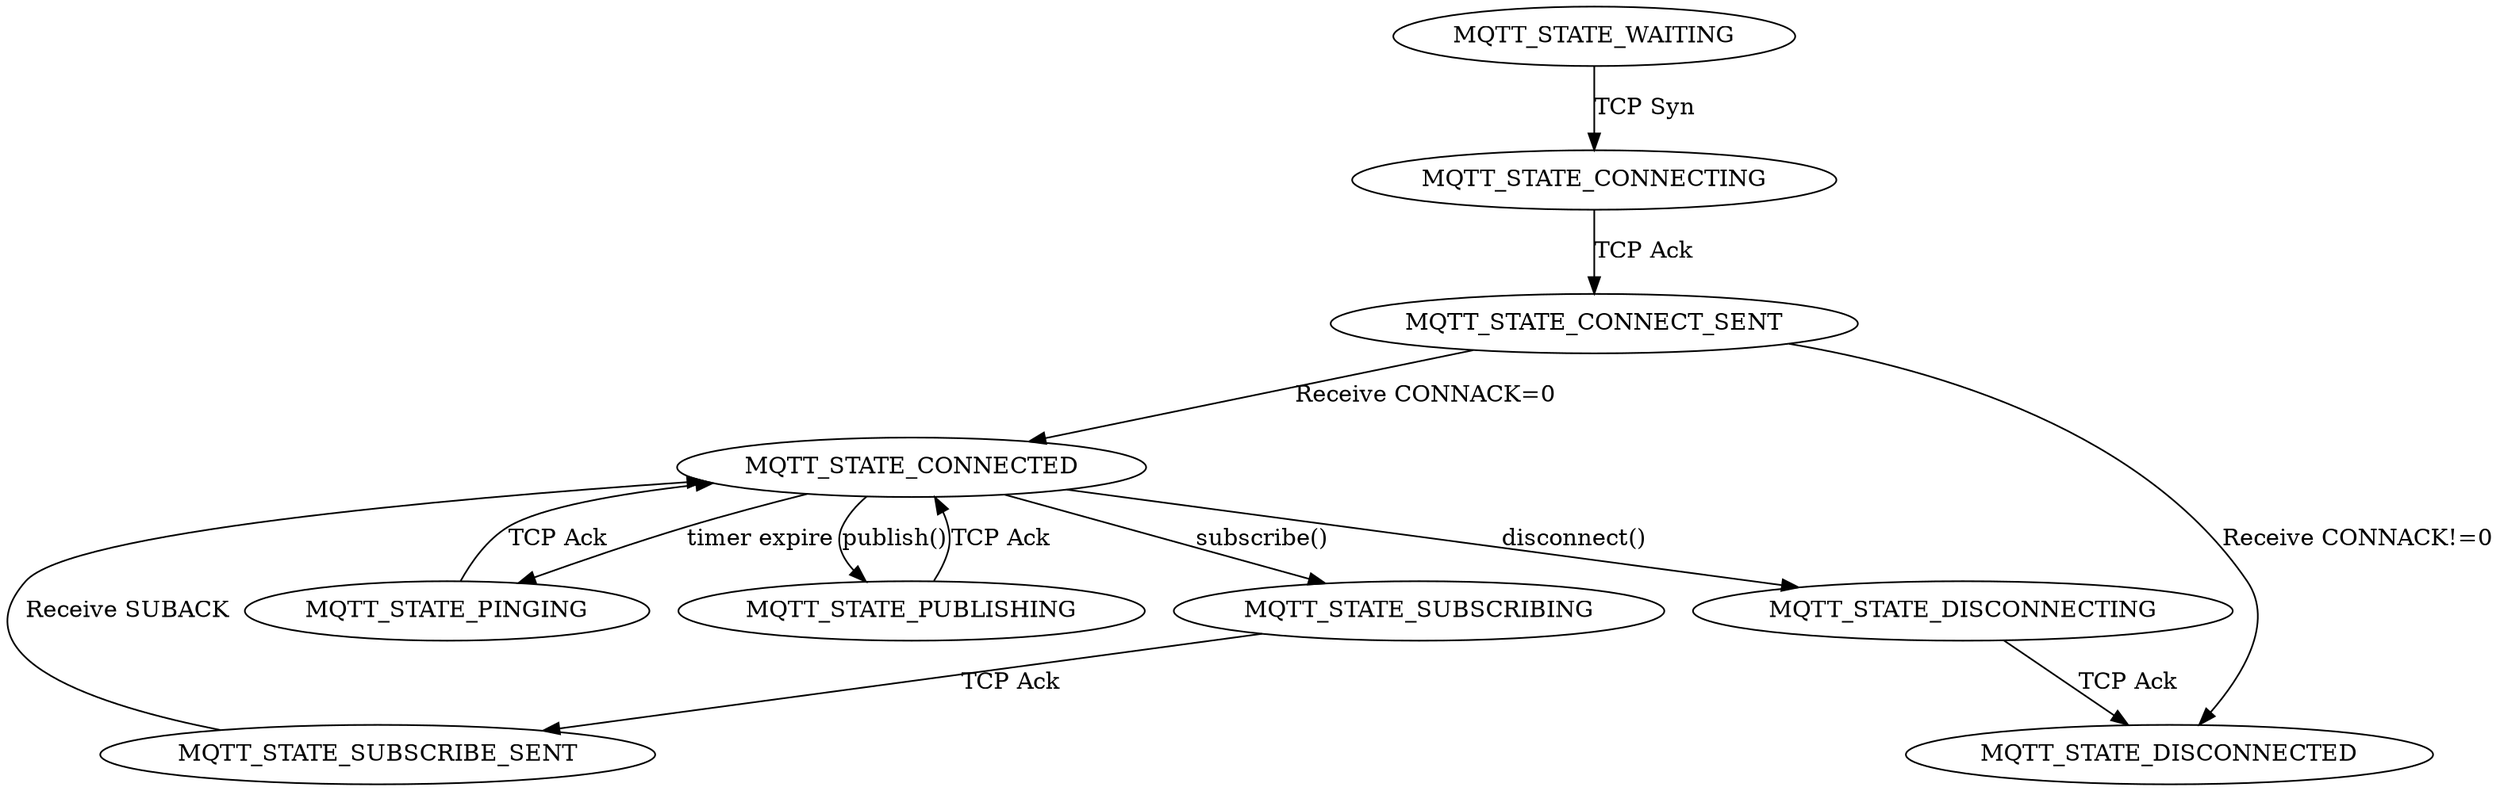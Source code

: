 digraph NanodeMQTT {
  MQTT_STATE_WAITING;
  MQTT_STATE_CONNECTING;
  MQTT_STATE_CONNECT_SENT;
  MQTT_STATE_CONNECTED;
  MQTT_STATE_PUBLISHING;
  MQTT_STATE_SUBSCRIBING;
  MQTT_STATE_SUBSCRIBE_SENT;
  MQTT_STATE_PINGING;
  MQTT_STATE_DISCONNECTING;
  MQTT_STATE_DISCONNECTED;
  
  MQTT_STATE_WAITING -> MQTT_STATE_CONNECTING [label="TCP Syn"];
  MQTT_STATE_CONNECTING -> MQTT_STATE_CONNECT_SENT [label="TCP Ack"];
  MQTT_STATE_CONNECT_SENT -> MQTT_STATE_CONNECTED [label="Receive CONNACK=0"];
  MQTT_STATE_CONNECT_SENT -> MQTT_STATE_DISCONNECTED [label="Receive CONNACK!=0"];

  MQTT_STATE_CONNECTED -> MQTT_STATE_PUBLISHING [label="publish()"];
  MQTT_STATE_PUBLISHING -> MQTT_STATE_CONNECTED [label="TCP Ack"];

  MQTT_STATE_CONNECTED -> MQTT_STATE_SUBSCRIBING [label="subscribe()"];
  MQTT_STATE_SUBSCRIBING -> MQTT_STATE_SUBSCRIBE_SENT [label="TCP Ack"];
  MQTT_STATE_SUBSCRIBE_SENT -> MQTT_STATE_CONNECTED [label="Receive SUBACK"];

  MQTT_STATE_CONNECTED -> MQTT_STATE_PINGING [label="timer expire"];
  MQTT_STATE_PINGING -> MQTT_STATE_CONNECTED [label="TCP Ack"];

  MQTT_STATE_CONNECTED -> MQTT_STATE_DISCONNECTING [label="disconnect()"];
  MQTT_STATE_DISCONNECTING -> MQTT_STATE_DISCONNECTED [label="TCP Ack"];
}
